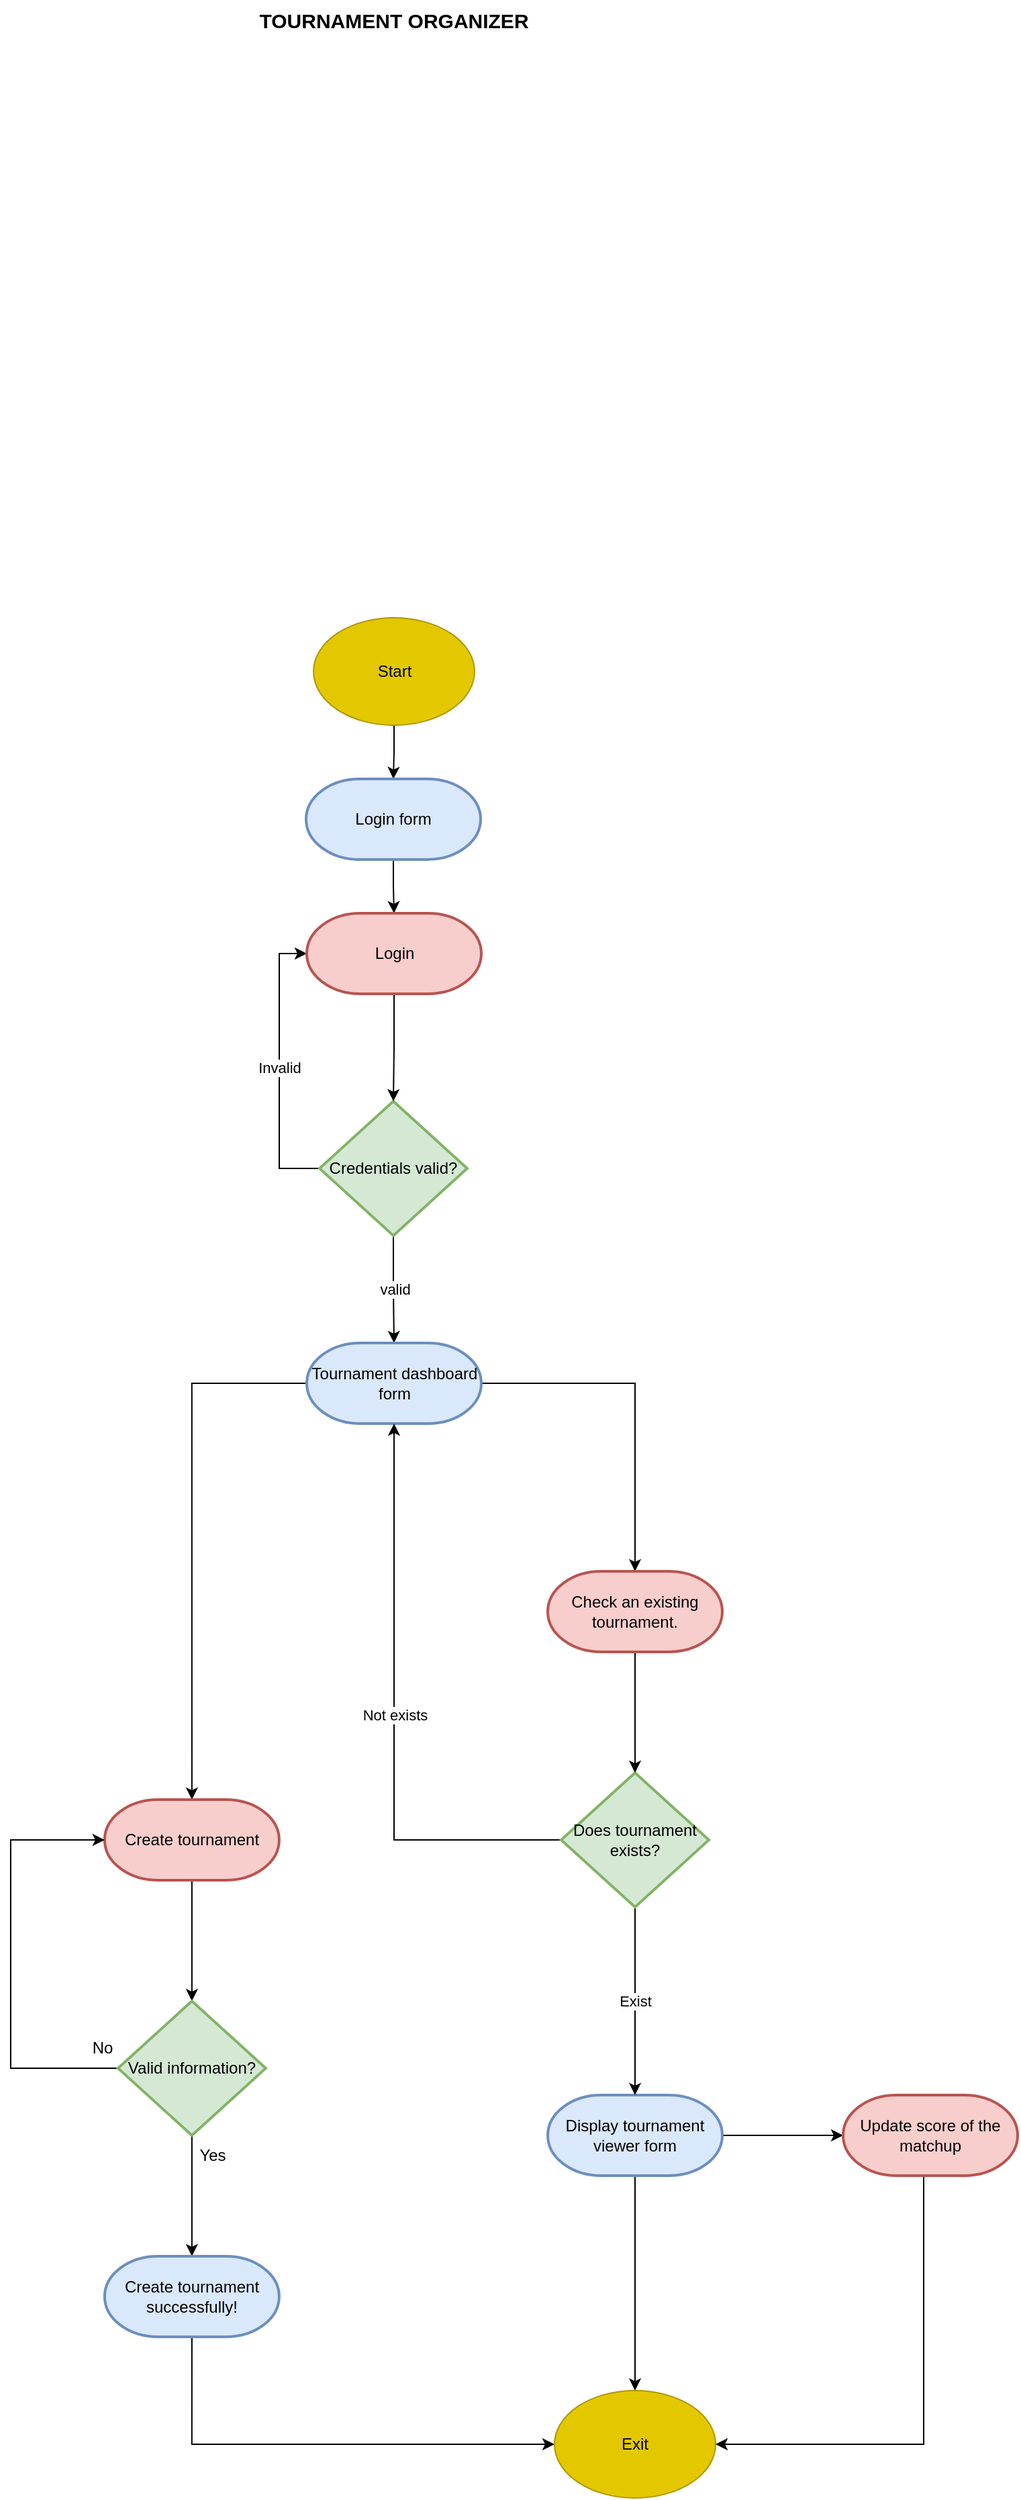 <mxfile version="21.1.2" type="device" pages="2">
  <diagram name="Page-1" id="GeRozXnJejvfCvaCAolX">
    <mxGraphModel dx="1036" dy="654" grid="1" gridSize="10" guides="1" tooltips="1" connect="1" arrows="1" fold="1" page="1" pageScale="1" pageWidth="850" pageHeight="1100" math="0" shadow="0">
      <root>
        <mxCell id="0" />
        <mxCell id="1" parent="0" />
        <mxCell id="VJVuNcSgWlH3RRMYubbN-1" value="&lt;span style=&quot;font-size: 15px;&quot;&gt;&lt;b&gt;TOURNAMENT ORGANIZER&lt;/b&gt;&lt;/span&gt;" style="text;whiteSpace=wrap;html=1;align=center;" parent="1" vertex="1">
          <mxGeometry x="298" y="40" width="255" height="40" as="geometry" />
        </mxCell>
        <mxCell id="VJVuNcSgWlH3RRMYubbN-13" value="valid" style="edgeStyle=orthogonalEdgeStyle;rounded=0;orthogonalLoop=1;jettySize=auto;html=1;exitX=0.5;exitY=1;exitDx=0;exitDy=0;exitPerimeter=0;entryX=0.5;entryY=0;entryDx=0;entryDy=0;entryPerimeter=0;" parent="1" source="VJVuNcSgWlH3RRMYubbN-5" target="VJVuNcSgWlH3RRMYubbN-11" edge="1">
          <mxGeometry relative="1" as="geometry" />
        </mxCell>
        <mxCell id="qGVa5Dwb6UpMmpyqMpC1-31" value="Invalid" style="edgeStyle=orthogonalEdgeStyle;rounded=0;orthogonalLoop=1;jettySize=auto;html=1;entryX=0;entryY=0.5;entryDx=0;entryDy=0;entryPerimeter=0;exitX=0;exitY=0.5;exitDx=0;exitDy=0;exitPerimeter=0;" parent="1" source="VJVuNcSgWlH3RRMYubbN-5" target="qGVa5Dwb6UpMmpyqMpC1-28" edge="1">
          <mxGeometry relative="1" as="geometry">
            <Array as="points">
              <mxPoint x="340" y="910" />
              <mxPoint x="340" y="750" />
            </Array>
          </mxGeometry>
        </mxCell>
        <mxCell id="VJVuNcSgWlH3RRMYubbN-5" value="Credentials valid?" style="strokeWidth=2;html=1;shape=mxgraph.flowchart.decision;whiteSpace=wrap;fillColor=#d5e8d4;strokeColor=#82b366;" parent="1" vertex="1">
          <mxGeometry x="370" y="860" width="110" height="100" as="geometry" />
        </mxCell>
        <mxCell id="qGVa5Dwb6UpMmpyqMpC1-13" style="edgeStyle=orthogonalEdgeStyle;rounded=0;orthogonalLoop=1;jettySize=auto;html=1;entryX=0.5;entryY=0;entryDx=0;entryDy=0;entryPerimeter=0;" parent="1" source="VJVuNcSgWlH3RRMYubbN-11" target="VJVuNcSgWlH3RRMYubbN-24" edge="1">
          <mxGeometry relative="1" as="geometry" />
        </mxCell>
        <mxCell id="qGVa5Dwb6UpMmpyqMpC1-17" style="edgeStyle=orthogonalEdgeStyle;rounded=0;orthogonalLoop=1;jettySize=auto;html=1;entryX=0.5;entryY=0;entryDx=0;entryDy=0;entryPerimeter=0;" parent="1" source="VJVuNcSgWlH3RRMYubbN-11" target="qGVa5Dwb6UpMmpyqMpC1-14" edge="1">
          <mxGeometry relative="1" as="geometry" />
        </mxCell>
        <mxCell id="VJVuNcSgWlH3RRMYubbN-11" value="Tournament dashboard form" style="strokeWidth=2;html=1;shape=mxgraph.flowchart.terminator;whiteSpace=wrap;fillColor=#dae8fc;strokeColor=#6c8ebf;" parent="1" vertex="1">
          <mxGeometry x="360.5" y="1040" width="130" height="60" as="geometry" />
        </mxCell>
        <mxCell id="qGVa5Dwb6UpMmpyqMpC1-2" style="edgeStyle=orthogonalEdgeStyle;rounded=0;orthogonalLoop=1;jettySize=auto;html=1;entryX=0.5;entryY=0;entryDx=0;entryDy=0;entryPerimeter=0;" parent="1" source="VJVuNcSgWlH3RRMYubbN-24" target="VJVuNcSgWlH3RRMYubbN-27" edge="1">
          <mxGeometry relative="1" as="geometry" />
        </mxCell>
        <mxCell id="VJVuNcSgWlH3RRMYubbN-24" value="Create tournament" style="strokeWidth=2;html=1;shape=mxgraph.flowchart.terminator;whiteSpace=wrap;fillColor=#f8cecc;strokeColor=#b85450;" parent="1" vertex="1">
          <mxGeometry x="209.94" y="1380" width="130" height="60" as="geometry" />
        </mxCell>
        <mxCell id="VJVuNcSgWlH3RRMYubbN-32" style="edgeStyle=orthogonalEdgeStyle;rounded=0;orthogonalLoop=1;jettySize=auto;html=1;exitX=0.5;exitY=1;exitDx=0;exitDy=0;exitPerimeter=0;" parent="1" source="VJVuNcSgWlH3RRMYubbN-27" target="VJVuNcSgWlH3RRMYubbN-31" edge="1">
          <mxGeometry relative="1" as="geometry" />
        </mxCell>
        <mxCell id="VJVuNcSgWlH3RRMYubbN-96" style="edgeStyle=orthogonalEdgeStyle;rounded=0;orthogonalLoop=1;jettySize=auto;html=1;exitX=0;exitY=0.5;exitDx=0;exitDy=0;exitPerimeter=0;entryX=0;entryY=0.5;entryDx=0;entryDy=0;entryPerimeter=0;" parent="1" source="VJVuNcSgWlH3RRMYubbN-27" target="VJVuNcSgWlH3RRMYubbN-24" edge="1">
          <mxGeometry relative="1" as="geometry">
            <Array as="points">
              <mxPoint x="139.94" y="1580" />
              <mxPoint x="139.94" y="1410" />
            </Array>
          </mxGeometry>
        </mxCell>
        <mxCell id="VJVuNcSgWlH3RRMYubbN-27" value="Valid information?" style="strokeWidth=2;html=1;shape=mxgraph.flowchart.decision;whiteSpace=wrap;fillColor=#d5e8d4;strokeColor=#82b366;" parent="1" vertex="1">
          <mxGeometry x="219.94" y="1530" width="110" height="100" as="geometry" />
        </mxCell>
        <mxCell id="VJVuNcSgWlH3RRMYubbN-55" style="edgeStyle=orthogonalEdgeStyle;rounded=0;orthogonalLoop=1;jettySize=auto;html=1;exitX=0.5;exitY=1;exitDx=0;exitDy=0;exitPerimeter=0;entryX=0;entryY=0.5;entryDx=0;entryDy=0;" parent="1" source="VJVuNcSgWlH3RRMYubbN-31" target="qGVa5Dwb6UpMmpyqMpC1-37" edge="1">
          <mxGeometry relative="1" as="geometry">
            <mxPoint x="274.94" y="1870" as="targetPoint" />
          </mxGeometry>
        </mxCell>
        <mxCell id="VJVuNcSgWlH3RRMYubbN-31" value="Create tournament successfully!" style="strokeWidth=2;html=1;shape=mxgraph.flowchart.terminator;whiteSpace=wrap;fillColor=#dae8fc;strokeColor=#6c8ebf;" parent="1" vertex="1">
          <mxGeometry x="209.94" y="1720" width="130" height="60" as="geometry" />
        </mxCell>
        <mxCell id="VJVuNcSgWlH3RRMYubbN-33" value="Yes" style="text;html=1;align=center;verticalAlign=middle;resizable=0;points=[];autosize=1;strokeColor=none;fillColor=none;" parent="1" vertex="1">
          <mxGeometry x="269.94" y="1630" width="40" height="30" as="geometry" />
        </mxCell>
        <mxCell id="qGVa5Dwb6UpMmpyqMpC1-34" style="edgeStyle=orthogonalEdgeStyle;rounded=0;orthogonalLoop=1;jettySize=auto;html=1;entryX=0;entryY=0.5;entryDx=0;entryDy=0;entryPerimeter=0;" parent="1" source="VJVuNcSgWlH3RRMYubbN-60" target="qGVa5Dwb6UpMmpyqMpC1-32" edge="1">
          <mxGeometry relative="1" as="geometry" />
        </mxCell>
        <mxCell id="qGVa5Dwb6UpMmpyqMpC1-39" style="edgeStyle=orthogonalEdgeStyle;rounded=0;orthogonalLoop=1;jettySize=auto;html=1;entryX=0.5;entryY=0;entryDx=0;entryDy=0;" parent="1" source="VJVuNcSgWlH3RRMYubbN-60" target="qGVa5Dwb6UpMmpyqMpC1-37" edge="1">
          <mxGeometry relative="1" as="geometry" />
        </mxCell>
        <mxCell id="VJVuNcSgWlH3RRMYubbN-60" value="Display tournament viewer form" style="strokeWidth=2;html=1;shape=mxgraph.flowchart.terminator;whiteSpace=wrap;fillColor=#dae8fc;strokeColor=#6c8ebf;" parent="1" vertex="1">
          <mxGeometry x="540" y="1600" width="130" height="60" as="geometry" />
        </mxCell>
        <mxCell id="VJVuNcSgWlH3RRMYubbN-64" value="Exist" style="edgeStyle=orthogonalEdgeStyle;rounded=0;orthogonalLoop=1;jettySize=auto;html=1;exitX=0.5;exitY=1;exitDx=0;exitDy=0;exitPerimeter=0;" parent="1" source="VJVuNcSgWlH3RRMYubbN-62" target="VJVuNcSgWlH3RRMYubbN-60" edge="1">
          <mxGeometry relative="1" as="geometry" />
        </mxCell>
        <mxCell id="qGVa5Dwb6UpMmpyqMpC1-20" value="Not exists" style="edgeStyle=orthogonalEdgeStyle;rounded=0;orthogonalLoop=1;jettySize=auto;html=1;entryX=0.5;entryY=1;entryDx=0;entryDy=0;entryPerimeter=0;" parent="1" source="VJVuNcSgWlH3RRMYubbN-62" target="VJVuNcSgWlH3RRMYubbN-11" edge="1">
          <mxGeometry relative="1" as="geometry" />
        </mxCell>
        <mxCell id="VJVuNcSgWlH3RRMYubbN-62" value="Does tournament exists?" style="strokeWidth=2;html=1;shape=mxgraph.flowchart.decision;whiteSpace=wrap;fillColor=#d5e8d4;strokeColor=#82b366;" parent="1" vertex="1">
          <mxGeometry x="550" y="1360" width="110" height="100" as="geometry" />
        </mxCell>
        <mxCell id="VJVuNcSgWlH3RRMYubbN-97" value="No" style="text;html=1;align=center;verticalAlign=middle;resizable=0;points=[];autosize=1;strokeColor=none;fillColor=none;" parent="1" vertex="1">
          <mxGeometry x="187.94" y="1550" width="40" height="30" as="geometry" />
        </mxCell>
        <mxCell id="qGVa5Dwb6UpMmpyqMpC1-22" style="edgeStyle=orthogonalEdgeStyle;rounded=0;orthogonalLoop=1;jettySize=auto;html=1;entryX=0.5;entryY=0;entryDx=0;entryDy=0;entryPerimeter=0;" parent="1" source="qGVa5Dwb6UpMmpyqMpC1-3" target="qGVa5Dwb6UpMmpyqMpC1-21" edge="1">
          <mxGeometry relative="1" as="geometry" />
        </mxCell>
        <mxCell id="qGVa5Dwb6UpMmpyqMpC1-3" value="Start" style="ellipse;whiteSpace=wrap;html=1;fillColor=#e3c800;fontColor=#000000;strokeColor=#B09500;" parent="1" vertex="1">
          <mxGeometry x="365.5" y="500" width="120" height="80" as="geometry" />
        </mxCell>
        <mxCell id="qGVa5Dwb6UpMmpyqMpC1-18" style="edgeStyle=orthogonalEdgeStyle;rounded=0;orthogonalLoop=1;jettySize=auto;html=1;entryX=0.5;entryY=0;entryDx=0;entryDy=0;entryPerimeter=0;" parent="1" source="qGVa5Dwb6UpMmpyqMpC1-14" target="VJVuNcSgWlH3RRMYubbN-62" edge="1">
          <mxGeometry relative="1" as="geometry" />
        </mxCell>
        <mxCell id="qGVa5Dwb6UpMmpyqMpC1-14" value="Check an existing tournament." style="strokeWidth=2;html=1;shape=mxgraph.flowchart.terminator;whiteSpace=wrap;fillColor=#f8cecc;strokeColor=#b85450;" parent="1" vertex="1">
          <mxGeometry x="540" y="1210" width="130" height="60" as="geometry" />
        </mxCell>
        <mxCell id="qGVa5Dwb6UpMmpyqMpC1-29" style="edgeStyle=orthogonalEdgeStyle;rounded=0;orthogonalLoop=1;jettySize=auto;html=1;entryX=0.5;entryY=0;entryDx=0;entryDy=0;entryPerimeter=0;" parent="1" source="qGVa5Dwb6UpMmpyqMpC1-21" target="qGVa5Dwb6UpMmpyqMpC1-28" edge="1">
          <mxGeometry relative="1" as="geometry" />
        </mxCell>
        <mxCell id="qGVa5Dwb6UpMmpyqMpC1-21" value="Login form" style="strokeWidth=2;html=1;shape=mxgraph.flowchart.terminator;whiteSpace=wrap;fillColor=#dae8fc;strokeColor=#6c8ebf;" parent="1" vertex="1">
          <mxGeometry x="360" y="620" width="130" height="60" as="geometry" />
        </mxCell>
        <mxCell id="qGVa5Dwb6UpMmpyqMpC1-30" style="edgeStyle=orthogonalEdgeStyle;rounded=0;orthogonalLoop=1;jettySize=auto;html=1;entryX=0.5;entryY=0;entryDx=0;entryDy=0;entryPerimeter=0;" parent="1" source="qGVa5Dwb6UpMmpyqMpC1-28" target="VJVuNcSgWlH3RRMYubbN-5" edge="1">
          <mxGeometry relative="1" as="geometry" />
        </mxCell>
        <mxCell id="qGVa5Dwb6UpMmpyqMpC1-28" value="Login" style="strokeWidth=2;html=1;shape=mxgraph.flowchart.terminator;whiteSpace=wrap;fillColor=#f8cecc;strokeColor=#b85450;" parent="1" vertex="1">
          <mxGeometry x="360.5" y="720" width="130" height="60" as="geometry" />
        </mxCell>
        <mxCell id="X0L1DLR2RLc3gcCXuG_f-1" style="edgeStyle=orthogonalEdgeStyle;rounded=0;orthogonalLoop=1;jettySize=auto;html=1;entryX=1;entryY=0.5;entryDx=0;entryDy=0;" edge="1" parent="1" source="qGVa5Dwb6UpMmpyqMpC1-32" target="qGVa5Dwb6UpMmpyqMpC1-37">
          <mxGeometry relative="1" as="geometry">
            <Array as="points">
              <mxPoint x="820" y="1860" />
            </Array>
          </mxGeometry>
        </mxCell>
        <mxCell id="qGVa5Dwb6UpMmpyqMpC1-32" value="Update score of the matchup" style="strokeWidth=2;html=1;shape=mxgraph.flowchart.terminator;whiteSpace=wrap;fillColor=#f8cecc;strokeColor=#b85450;" parent="1" vertex="1">
          <mxGeometry x="760" y="1600" width="130" height="60" as="geometry" />
        </mxCell>
        <mxCell id="qGVa5Dwb6UpMmpyqMpC1-37" value="Exit" style="ellipse;whiteSpace=wrap;html=1;fillColor=#e3c800;fontColor=#000000;strokeColor=#B09500;" parent="1" vertex="1">
          <mxGeometry x="545" y="1820" width="120" height="80" as="geometry" />
        </mxCell>
      </root>
    </mxGraphModel>
  </diagram>
  <diagram id="aFSe7heMQQ0zBqOw1agj" name="Page-2">
    <mxGraphModel dx="-664" dy="-446" grid="1" gridSize="10" guides="1" tooltips="1" connect="1" arrows="1" fold="1" page="1" pageScale="1" pageWidth="850" pageHeight="1100" math="0" shadow="0">
      <root>
        <mxCell id="0" />
        <mxCell id="1" parent="0" />
        <mxCell id="sVofOd-a1qH7Wee9uSPW-1" style="edgeStyle=orthogonalEdgeStyle;rounded=0;orthogonalLoop=1;jettySize=auto;html=1;exitX=0.5;exitY=1;exitDx=0;exitDy=0;exitPerimeter=0;" parent="1" source="sVofOd-a1qH7Wee9uSPW-4" target="sVofOd-a1qH7Wee9uSPW-6" edge="1">
          <mxGeometry relative="1" as="geometry" />
        </mxCell>
        <mxCell id="sVofOd-a1qH7Wee9uSPW-2" style="edgeStyle=orthogonalEdgeStyle;rounded=0;orthogonalLoop=1;jettySize=auto;html=1;exitX=0.5;exitY=1;exitDx=0;exitDy=0;exitPerimeter=0;" parent="1" source="sVofOd-a1qH7Wee9uSPW-4" target="sVofOd-a1qH7Wee9uSPW-19" edge="1">
          <mxGeometry relative="1" as="geometry" />
        </mxCell>
        <mxCell id="sVofOd-a1qH7Wee9uSPW-3" style="edgeStyle=orthogonalEdgeStyle;rounded=0;orthogonalLoop=1;jettySize=auto;html=1;exitX=0.5;exitY=1;exitDx=0;exitDy=0;exitPerimeter=0;" parent="1" source="sVofOd-a1qH7Wee9uSPW-4" edge="1">
          <mxGeometry relative="1" as="geometry">
            <mxPoint x="2559.94" y="1300" as="targetPoint" />
          </mxGeometry>
        </mxCell>
        <mxCell id="sVofOd-a1qH7Wee9uSPW-4" value="Match" style="strokeWidth=2;html=1;shape=mxgraph.flowchart.terminator;whiteSpace=wrap;fillColor=#f8cecc;strokeColor=#b85450;" parent="1" vertex="1">
          <mxGeometry x="2260.44" y="1160" width="130" height="60" as="geometry" />
        </mxCell>
        <mxCell id="sVofOd-a1qH7Wee9uSPW-5" style="edgeStyle=orthogonalEdgeStyle;rounded=0;orthogonalLoop=1;jettySize=auto;html=1;exitX=0.5;exitY=1;exitDx=0;exitDy=0;exitPerimeter=0;entryX=0.5;entryY=0;entryDx=0;entryDy=0;entryPerimeter=0;" parent="1" source="sVofOd-a1qH7Wee9uSPW-6" target="sVofOd-a1qH7Wee9uSPW-8" edge="1">
          <mxGeometry relative="1" as="geometry" />
        </mxCell>
        <mxCell id="sVofOd-a1qH7Wee9uSPW-6" value="Create a match" style="strokeWidth=2;html=1;shape=mxgraph.flowchart.terminator;whiteSpace=wrap;fillColor=#dae8fc;strokeColor=#6c8ebf;" parent="1" vertex="1">
          <mxGeometry x="2179.94" y="1300" width="130" height="60" as="geometry" />
        </mxCell>
        <mxCell id="sVofOd-a1qH7Wee9uSPW-7" style="edgeStyle=orthogonalEdgeStyle;rounded=0;orthogonalLoop=1;jettySize=auto;html=1;exitX=0.5;exitY=1;exitDx=0;exitDy=0;exitPerimeter=0;" parent="1" source="sVofOd-a1qH7Wee9uSPW-8" target="sVofOd-a1qH7Wee9uSPW-12" edge="1">
          <mxGeometry relative="1" as="geometry" />
        </mxCell>
        <mxCell id="sVofOd-a1qH7Wee9uSPW-8" value="Create match" style="strokeWidth=2;html=1;shape=mxgraph.flowchart.terminator;whiteSpace=wrap;fillColor=#f8cecc;strokeColor=#b85450;" parent="1" vertex="1">
          <mxGeometry x="2179.94" y="1450" width="130" height="60" as="geometry" />
        </mxCell>
        <mxCell id="sVofOd-a1qH7Wee9uSPW-9" value="Name match&lt;br&gt;Name League&lt;br&gt;Does have fee?&lt;br&gt;which team will match?" style="text;html=1;align=center;verticalAlign=middle;resizable=0;points=[];autosize=1;strokeColor=none;fillColor=none;" parent="1" vertex="1">
          <mxGeometry x="2169.94" y="1365" width="150" height="70" as="geometry" />
        </mxCell>
        <mxCell id="sVofOd-a1qH7Wee9uSPW-10" style="edgeStyle=orthogonalEdgeStyle;rounded=0;orthogonalLoop=1;jettySize=auto;html=1;exitX=0;exitY=0.5;exitDx=0;exitDy=0;exitPerimeter=0;entryX=0;entryY=0.5;entryDx=0;entryDy=0;entryPerimeter=0;" parent="1" source="sVofOd-a1qH7Wee9uSPW-12" target="sVofOd-a1qH7Wee9uSPW-8" edge="1">
          <mxGeometry relative="1" as="geometry">
            <Array as="points">
              <mxPoint x="2099.94" y="1650" />
              <mxPoint x="2099.94" y="1480" />
            </Array>
          </mxGeometry>
        </mxCell>
        <mxCell id="sVofOd-a1qH7Wee9uSPW-11" style="edgeStyle=orthogonalEdgeStyle;rounded=0;orthogonalLoop=1;jettySize=auto;html=1;exitX=0.5;exitY=1;exitDx=0;exitDy=0;exitPerimeter=0;" parent="1" source="sVofOd-a1qH7Wee9uSPW-12" target="sVofOd-a1qH7Wee9uSPW-15" edge="1">
          <mxGeometry relative="1" as="geometry" />
        </mxCell>
        <mxCell id="sVofOd-a1qH7Wee9uSPW-12" value="Valid information?" style="strokeWidth=2;html=1;shape=mxgraph.flowchart.decision;whiteSpace=wrap;fillColor=#d5e8d4;strokeColor=#82b366;" parent="1" vertex="1">
          <mxGeometry x="2189.94" y="1600" width="110" height="100" as="geometry" />
        </mxCell>
        <mxCell id="sVofOd-a1qH7Wee9uSPW-13" value="No" style="text;html=1;align=center;verticalAlign=middle;resizable=0;points=[];autosize=1;strokeColor=none;fillColor=none;" parent="1" vertex="1">
          <mxGeometry x="2229.94" y="1620" width="40" height="30" as="geometry" />
        </mxCell>
        <mxCell id="sVofOd-a1qH7Wee9uSPW-14" style="edgeStyle=orthogonalEdgeStyle;rounded=0;orthogonalLoop=1;jettySize=auto;html=1;exitX=0.5;exitY=1;exitDx=0;exitDy=0;exitPerimeter=0;entryX=0.5;entryY=0;entryDx=0;entryDy=0;entryPerimeter=0;" parent="1" source="sVofOd-a1qH7Wee9uSPW-15" target="sVofOd-a1qH7Wee9uSPW-17" edge="1">
          <mxGeometry relative="1" as="geometry" />
        </mxCell>
        <mxCell id="sVofOd-a1qH7Wee9uSPW-15" value="Create match successfully!" style="strokeWidth=2;html=1;shape=mxgraph.flowchart.terminator;whiteSpace=wrap;fillColor=#dae8fc;strokeColor=#6c8ebf;" parent="1" vertex="1">
          <mxGeometry x="2179.94" y="1790" width="130" height="60" as="geometry" />
        </mxCell>
        <mxCell id="sVofOd-a1qH7Wee9uSPW-16" value="Yes" style="text;html=1;align=center;verticalAlign=middle;resizable=0;points=[];autosize=1;strokeColor=none;fillColor=none;" parent="1" vertex="1">
          <mxGeometry x="2239.94" y="1700" width="40" height="30" as="geometry" />
        </mxCell>
        <mxCell id="sVofOd-a1qH7Wee9uSPW-17" value="Exit" style="strokeWidth=2;html=1;shape=mxgraph.flowchart.terminator;whiteSpace=wrap;fillColor=#f8cecc;strokeColor=#b85450;" parent="1" vertex="1">
          <mxGeometry x="2179.94" y="1940" width="130" height="60" as="geometry" />
        </mxCell>
        <mxCell id="sVofOd-a1qH7Wee9uSPW-18" style="edgeStyle=orthogonalEdgeStyle;rounded=0;orthogonalLoop=1;jettySize=auto;html=1;exitX=0.5;exitY=1;exitDx=0;exitDy=0;exitPerimeter=0;entryX=0.5;entryY=0;entryDx=0;entryDy=0;entryPerimeter=0;" parent="1" source="sVofOd-a1qH7Wee9uSPW-19" target="sVofOd-a1qH7Wee9uSPW-24" edge="1">
          <mxGeometry relative="1" as="geometry" />
        </mxCell>
        <mxCell id="sVofOd-a1qH7Wee9uSPW-19" value="Check overview of the match" style="strokeWidth=2;html=1;shape=mxgraph.flowchart.terminator;whiteSpace=wrap;fillColor=#dae8fc;strokeColor=#6c8ebf;" parent="1" vertex="1">
          <mxGeometry x="2329.94" y="1300" width="130" height="60" as="geometry" />
        </mxCell>
        <mxCell id="sVofOd-a1qH7Wee9uSPW-20" style="edgeStyle=orthogonalEdgeStyle;rounded=0;orthogonalLoop=1;jettySize=auto;html=1;entryX=0.5;entryY=0;entryDx=0;entryDy=0;entryPerimeter=0;" parent="1" source="sVofOd-a1qH7Wee9uSPW-21" target="sVofOd-a1qH7Wee9uSPW-27" edge="1">
          <mxGeometry relative="1" as="geometry" />
        </mxCell>
        <mxCell id="sVofOd-a1qH7Wee9uSPW-21" value="View tournament details" style="strokeWidth=2;html=1;shape=mxgraph.flowchart.terminator;whiteSpace=wrap;fillColor=#dae8fc;strokeColor=#6c8ebf;" parent="1" vertex="1">
          <mxGeometry x="2329.94" y="1620" width="130" height="60" as="geometry" />
        </mxCell>
        <mxCell id="sVofOd-a1qH7Wee9uSPW-22" style="edgeStyle=orthogonalEdgeStyle;rounded=0;orthogonalLoop=1;jettySize=auto;html=1;exitX=0.5;exitY=1;exitDx=0;exitDy=0;exitPerimeter=0;" parent="1" source="sVofOd-a1qH7Wee9uSPW-24" target="sVofOd-a1qH7Wee9uSPW-21" edge="1">
          <mxGeometry relative="1" as="geometry" />
        </mxCell>
        <mxCell id="sVofOd-a1qH7Wee9uSPW-23" style="edgeStyle=orthogonalEdgeStyle;rounded=0;orthogonalLoop=1;jettySize=auto;html=1;exitX=0;exitY=0.5;exitDx=0;exitDy=0;exitPerimeter=0;entryX=1;entryY=0.5;entryDx=0;entryDy=0;entryPerimeter=0;" parent="1" source="sVofOd-a1qH7Wee9uSPW-24" target="sVofOd-a1qH7Wee9uSPW-8" edge="1">
          <mxGeometry relative="1" as="geometry" />
        </mxCell>
        <mxCell id="sVofOd-a1qH7Wee9uSPW-24" value="Does match exists?" style="strokeWidth=2;html=1;shape=mxgraph.flowchart.decision;whiteSpace=wrap;fillColor=#d5e8d4;strokeColor=#82b366;" parent="1" vertex="1">
          <mxGeometry x="2339.94" y="1430" width="110" height="100" as="geometry" />
        </mxCell>
        <mxCell id="sVofOd-a1qH7Wee9uSPW-25" value="No" style="text;html=1;align=center;verticalAlign=middle;resizable=0;points=[];autosize=1;strokeColor=none;fillColor=none;" parent="1" vertex="1">
          <mxGeometry x="2309.94" y="1450" width="40" height="30" as="geometry" />
        </mxCell>
        <mxCell id="sVofOd-a1qH7Wee9uSPW-26" value="Yes" style="text;html=1;align=center;verticalAlign=middle;resizable=0;points=[];autosize=1;strokeColor=none;fillColor=none;" parent="1" vertex="1">
          <mxGeometry x="2390.44" y="1530" width="40" height="30" as="geometry" />
        </mxCell>
        <mxCell id="sVofOd-a1qH7Wee9uSPW-27" value="Exit" style="strokeWidth=2;html=1;shape=mxgraph.flowchart.terminator;whiteSpace=wrap;fillColor=#f8cecc;strokeColor=#b85450;" parent="1" vertex="1">
          <mxGeometry x="2329.94" y="1790" width="130" height="60" as="geometry" />
        </mxCell>
        <mxCell id="sVofOd-a1qH7Wee9uSPW-28" value="No" style="text;html=1;align=center;verticalAlign=middle;resizable=0;points=[];autosize=1;strokeColor=none;fillColor=none;" parent="1" vertex="1">
          <mxGeometry x="2149.94" y="1620" width="40" height="30" as="geometry" />
        </mxCell>
        <mxCell id="sVofOd-a1qH7Wee9uSPW-29" style="edgeStyle=orthogonalEdgeStyle;rounded=0;orthogonalLoop=1;jettySize=auto;html=1;exitX=0.5;exitY=1;exitDx=0;exitDy=0;exitPerimeter=0;" parent="1" source="sVofOd-a1qH7Wee9uSPW-30" target="sVofOd-a1qH7Wee9uSPW-32" edge="1">
          <mxGeometry relative="1" as="geometry" />
        </mxCell>
        <mxCell id="sVofOd-a1qH7Wee9uSPW-30" value="Update score of the match" style="strokeWidth=2;html=1;shape=mxgraph.flowchart.terminator;whiteSpace=wrap;fillColor=#dae8fc;strokeColor=#6c8ebf;" parent="1" vertex="1">
          <mxGeometry x="2489.94" y="1300" width="130" height="60" as="geometry" />
        </mxCell>
        <mxCell id="sVofOd-a1qH7Wee9uSPW-31" style="edgeStyle=orthogonalEdgeStyle;rounded=0;orthogonalLoop=1;jettySize=auto;html=1;exitX=0.5;exitY=1;exitDx=0;exitDy=0;exitPerimeter=0;" parent="1" source="sVofOd-a1qH7Wee9uSPW-32" edge="1">
          <mxGeometry relative="1" as="geometry">
            <mxPoint x="2554.705" y="1600" as="targetPoint" />
          </mxGeometry>
        </mxCell>
        <mxCell id="sVofOd-a1qH7Wee9uSPW-32" value="Update score" style="strokeWidth=2;html=1;shape=mxgraph.flowchart.terminator;whiteSpace=wrap;fillColor=#f8cecc;strokeColor=#b85450;" parent="1" vertex="1">
          <mxGeometry x="2489.94" y="1450" width="130" height="60" as="geometry" />
        </mxCell>
        <mxCell id="sVofOd-a1qH7Wee9uSPW-33" value="Name match&lt;br&gt;Score want to update" style="text;html=1;align=center;verticalAlign=middle;resizable=0;points=[];autosize=1;strokeColor=none;fillColor=none;" parent="1" vertex="1">
          <mxGeometry x="2489.94" y="1380" width="140" height="40" as="geometry" />
        </mxCell>
        <mxCell id="sVofOd-a1qH7Wee9uSPW-34" style="edgeStyle=orthogonalEdgeStyle;rounded=0;orthogonalLoop=1;jettySize=auto;html=1;exitX=0;exitY=0.5;exitDx=0;exitDy=0;exitPerimeter=0;entryX=1;entryY=0.5;entryDx=0;entryDy=0;entryPerimeter=0;" parent="1" source="sVofOd-a1qH7Wee9uSPW-36" target="sVofOd-a1qH7Wee9uSPW-8" edge="1">
          <mxGeometry relative="1" as="geometry">
            <Array as="points">
              <mxPoint x="2499.94" y="1560" />
              <mxPoint x="2309.94" y="1560" />
            </Array>
          </mxGeometry>
        </mxCell>
        <mxCell id="sVofOd-a1qH7Wee9uSPW-35" style="edgeStyle=orthogonalEdgeStyle;rounded=0;orthogonalLoop=1;jettySize=auto;html=1;exitX=0.5;exitY=1;exitDx=0;exitDy=0;exitPerimeter=0;entryX=0.5;entryY=0;entryDx=0;entryDy=0;entryPerimeter=0;" parent="1" source="sVofOd-a1qH7Wee9uSPW-36" target="sVofOd-a1qH7Wee9uSPW-39" edge="1">
          <mxGeometry relative="1" as="geometry" />
        </mxCell>
        <mxCell id="sVofOd-a1qH7Wee9uSPW-36" value="Does match exists?" style="strokeWidth=2;html=1;shape=mxgraph.flowchart.decision;whiteSpace=wrap;fillColor=#d5e8d4;strokeColor=#82b366;" parent="1" vertex="1">
          <mxGeometry x="2499.94" y="1600" width="110" height="100" as="geometry" />
        </mxCell>
        <mxCell id="sVofOd-a1qH7Wee9uSPW-37" value="No" style="text;html=1;align=center;verticalAlign=middle;resizable=0;points=[];autosize=1;strokeColor=none;fillColor=none;" parent="1" vertex="1">
          <mxGeometry x="2489.94" y="1600" width="40" height="30" as="geometry" />
        </mxCell>
        <mxCell id="sVofOd-a1qH7Wee9uSPW-38" style="edgeStyle=orthogonalEdgeStyle;rounded=0;orthogonalLoop=1;jettySize=auto;html=1;exitX=0.5;exitY=1;exitDx=0;exitDy=0;exitPerimeter=0;entryX=0.5;entryY=0;entryDx=0;entryDy=0;entryPerimeter=0;" parent="1" source="sVofOd-a1qH7Wee9uSPW-39" target="sVofOd-a1qH7Wee9uSPW-40" edge="1">
          <mxGeometry relative="1" as="geometry" />
        </mxCell>
        <mxCell id="sVofOd-a1qH7Wee9uSPW-39" value="Update score successfully!" style="strokeWidth=2;html=1;shape=mxgraph.flowchart.terminator;whiteSpace=wrap;fillColor=#dae8fc;strokeColor=#6c8ebf;" parent="1" vertex="1">
          <mxGeometry x="2489.94" y="1790" width="130" height="60" as="geometry" />
        </mxCell>
        <mxCell id="sVofOd-a1qH7Wee9uSPW-40" value="Exit" style="strokeWidth=2;html=1;shape=mxgraph.flowchart.terminator;whiteSpace=wrap;fillColor=#f8cecc;strokeColor=#b85450;" parent="1" vertex="1">
          <mxGeometry x="2489.94" y="1940" width="130" height="60" as="geometry" />
        </mxCell>
        <mxCell id="sVofOd-a1qH7Wee9uSPW-41" style="edgeStyle=orthogonalEdgeStyle;rounded=0;orthogonalLoop=1;jettySize=auto;html=1;exitX=0.5;exitY=1;exitDx=0;exitDy=0;exitPerimeter=0;" parent="1" source="sVofOd-a1qH7Wee9uSPW-42" edge="1">
          <mxGeometry relative="1" as="geometry">
            <mxPoint x="1884.765" y="1345" as="targetPoint" />
          </mxGeometry>
        </mxCell>
        <mxCell id="sVofOd-a1qH7Wee9uSPW-42" value="Check if the number of teams is enough" style="strokeWidth=2;html=1;shape=mxgraph.flowchart.terminator;whiteSpace=wrap;fillColor=#dae8fc;strokeColor=#6c8ebf;" parent="1" vertex="1">
          <mxGeometry x="1820" y="1215" width="130" height="60" as="geometry" />
        </mxCell>
        <mxCell id="sVofOd-a1qH7Wee9uSPW-43" style="edgeStyle=orthogonalEdgeStyle;rounded=0;orthogonalLoop=1;jettySize=auto;html=1;exitX=0.5;exitY=1;exitDx=0;exitDy=0;exitPerimeter=0;" parent="1" source="sVofOd-a1qH7Wee9uSPW-45" edge="1">
          <mxGeometry relative="1" as="geometry">
            <mxPoint x="1884.765" y="1535" as="targetPoint" />
          </mxGeometry>
        </mxCell>
        <mxCell id="sVofOd-a1qH7Wee9uSPW-44" style="edgeStyle=orthogonalEdgeStyle;rounded=0;orthogonalLoop=1;jettySize=auto;html=1;exitX=1;exitY=0.5;exitDx=0;exitDy=0;exitPerimeter=0;entryX=0.5;entryY=0;entryDx=0;entryDy=0;entryPerimeter=0;" parent="1" source="sVofOd-a1qH7Wee9uSPW-45" target="sVofOd-a1qH7Wee9uSPW-48" edge="1">
          <mxGeometry relative="1" as="geometry" />
        </mxCell>
        <mxCell id="sVofOd-a1qH7Wee9uSPW-45" value="Does the number of teams enough?" style="strokeWidth=2;html=1;shape=mxgraph.flowchart.decision;whiteSpace=wrap;fillColor=#d5e8d4;strokeColor=#82b366;" parent="1" vertex="1">
          <mxGeometry x="1830" y="1345" width="110" height="100" as="geometry" />
        </mxCell>
        <mxCell id="sVofOd-a1qH7Wee9uSPW-46" value="Exit" style="strokeWidth=2;html=1;shape=mxgraph.flowchart.terminator;whiteSpace=wrap;fillColor=#f8cecc;strokeColor=#b85450;" parent="1" vertex="1">
          <mxGeometry x="1820" y="1535" width="130" height="60" as="geometry" />
        </mxCell>
        <mxCell id="sVofOd-a1qH7Wee9uSPW-47" value="Yes" style="text;html=1;align=center;verticalAlign=middle;resizable=0;points=[];autosize=1;strokeColor=none;fillColor=none;" parent="1" vertex="1">
          <mxGeometry x="1890" y="1445" width="40" height="30" as="geometry" />
        </mxCell>
        <mxCell id="sVofOd-a1qH7Wee9uSPW-48" value="Let the odd one a chance to enter the next round" style="strokeWidth=2;html=1;shape=mxgraph.flowchart.terminator;whiteSpace=wrap;fillColor=#dae8fc;strokeColor=#6c8ebf;" parent="1" vertex="1">
          <mxGeometry x="1940" y="1685" width="130" height="60" as="geometry" />
        </mxCell>
        <mxCell id="sVofOd-a1qH7Wee9uSPW-49" value="No" style="text;html=1;align=center;verticalAlign=middle;resizable=0;points=[];autosize=1;strokeColor=none;fillColor=none;" parent="1" vertex="1">
          <mxGeometry x="1940" y="1365" width="40" height="30" as="geometry" />
        </mxCell>
      </root>
    </mxGraphModel>
  </diagram>
</mxfile>
